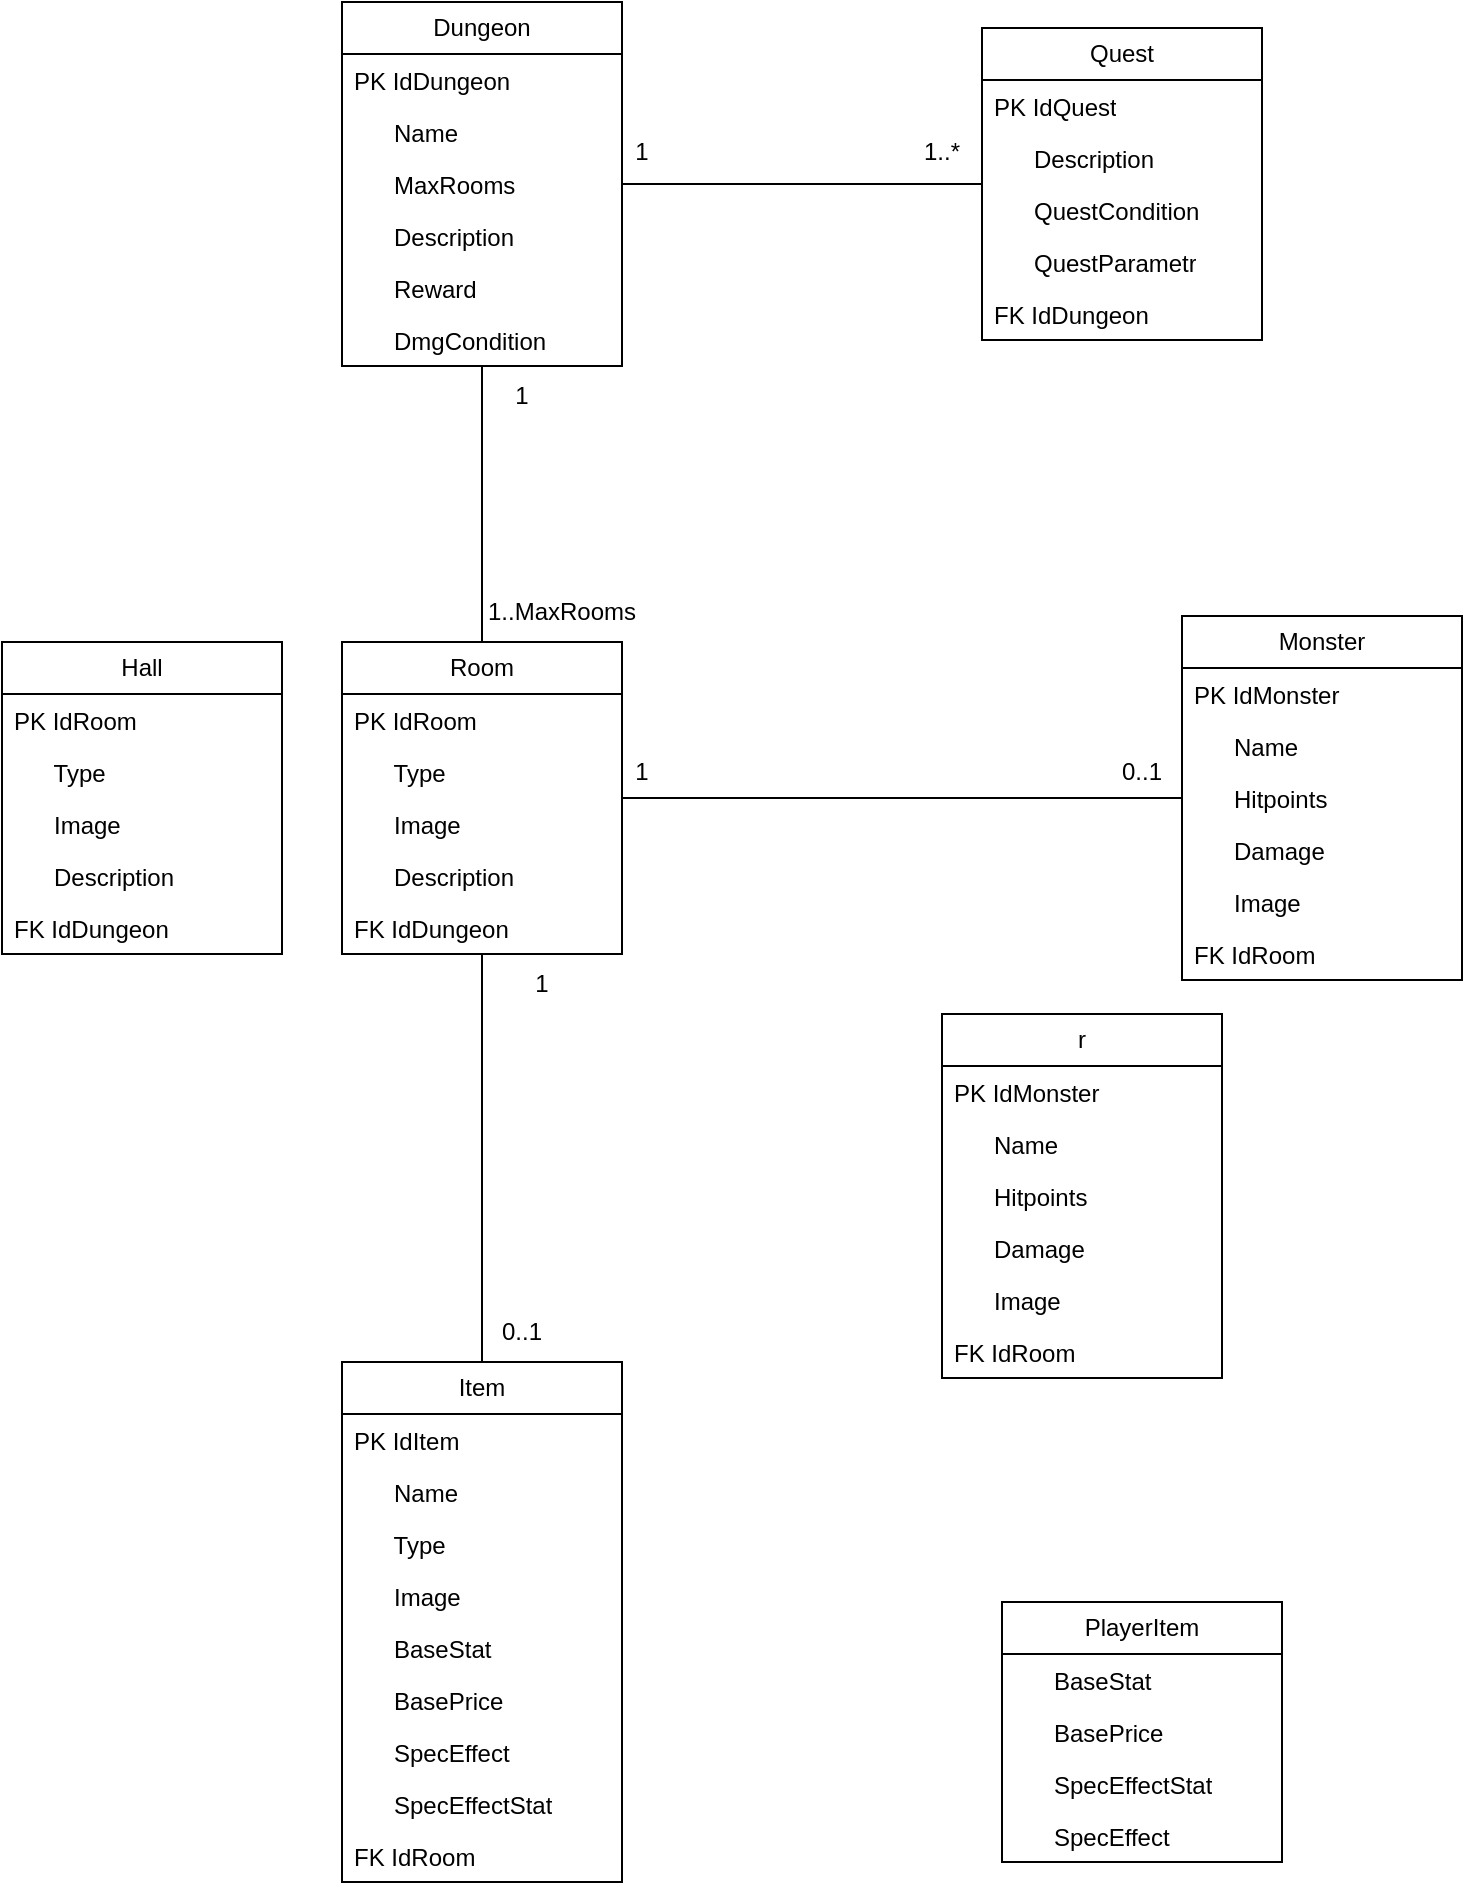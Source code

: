 <mxfile version="25.0.3">
  <diagram name="Stránka-1" id="OFlJJj9IJB6V51EGAcn_">
    <mxGraphModel dx="558" dy="927" grid="1" gridSize="10" guides="1" tooltips="1" connect="1" arrows="1" fold="1" page="1" pageScale="1" pageWidth="827" pageHeight="1169" math="0" shadow="0">
      <root>
        <mxCell id="0" />
        <mxCell id="1" parent="0" />
        <mxCell id="SmGAMTmKKkEDDtvhA5Ul-1" value="Dungeon" style="swimlane;fontStyle=0;childLayout=stackLayout;horizontal=1;startSize=26;fillColor=none;horizontalStack=0;resizeParent=1;resizeParentMax=0;resizeLast=0;collapsible=1;marginBottom=0;whiteSpace=wrap;html=1;" vertex="1" parent="1">
          <mxGeometry x="180" y="90" width="140" height="182" as="geometry" />
        </mxCell>
        <mxCell id="SmGAMTmKKkEDDtvhA5Ul-2" value="PK IdDungeon" style="text;strokeColor=none;fillColor=none;align=left;verticalAlign=top;spacingLeft=4;spacingRight=4;overflow=hidden;rotatable=0;points=[[0,0.5],[1,0.5]];portConstraint=eastwest;whiteSpace=wrap;html=1;" vertex="1" parent="SmGAMTmKKkEDDtvhA5Ul-1">
          <mxGeometry y="26" width="140" height="26" as="geometry" />
        </mxCell>
        <mxCell id="SmGAMTmKKkEDDtvhA5Ul-3" value="&amp;nbsp; &amp;nbsp; &amp;nbsp; Name" style="text;strokeColor=none;fillColor=none;align=left;verticalAlign=top;spacingLeft=4;spacingRight=4;overflow=hidden;rotatable=0;points=[[0,0.5],[1,0.5]];portConstraint=eastwest;whiteSpace=wrap;html=1;" vertex="1" parent="SmGAMTmKKkEDDtvhA5Ul-1">
          <mxGeometry y="52" width="140" height="26" as="geometry" />
        </mxCell>
        <mxCell id="SmGAMTmKKkEDDtvhA5Ul-5" value="&amp;nbsp; &amp;nbsp; &amp;nbsp; MaxRooms" style="text;strokeColor=none;fillColor=none;align=left;verticalAlign=top;spacingLeft=4;spacingRight=4;overflow=hidden;rotatable=0;points=[[0,0.5],[1,0.5]];portConstraint=eastwest;whiteSpace=wrap;html=1;" vertex="1" parent="SmGAMTmKKkEDDtvhA5Ul-1">
          <mxGeometry y="78" width="140" height="26" as="geometry" />
        </mxCell>
        <mxCell id="SmGAMTmKKkEDDtvhA5Ul-6" value="&amp;nbsp; &amp;nbsp; &amp;nbsp; Description" style="text;strokeColor=none;fillColor=none;align=left;verticalAlign=top;spacingLeft=4;spacingRight=4;overflow=hidden;rotatable=0;points=[[0,0.5],[1,0.5]];portConstraint=eastwest;whiteSpace=wrap;html=1;" vertex="1" parent="SmGAMTmKKkEDDtvhA5Ul-1">
          <mxGeometry y="104" width="140" height="26" as="geometry" />
        </mxCell>
        <mxCell id="SmGAMTmKKkEDDtvhA5Ul-14" value="&amp;nbsp; &amp;nbsp; &amp;nbsp; Reward" style="text;strokeColor=none;fillColor=none;align=left;verticalAlign=top;spacingLeft=4;spacingRight=4;overflow=hidden;rotatable=0;points=[[0,0.5],[1,0.5]];portConstraint=eastwest;whiteSpace=wrap;html=1;" vertex="1" parent="SmGAMTmKKkEDDtvhA5Ul-1">
          <mxGeometry y="130" width="140" height="26" as="geometry" />
        </mxCell>
        <mxCell id="SmGAMTmKKkEDDtvhA5Ul-15" value="&amp;nbsp; &amp;nbsp; &amp;nbsp; DmgCondition" style="text;strokeColor=none;fillColor=none;align=left;verticalAlign=top;spacingLeft=4;spacingRight=4;overflow=hidden;rotatable=0;points=[[0,0.5],[1,0.5]];portConstraint=eastwest;whiteSpace=wrap;html=1;" vertex="1" parent="SmGAMTmKKkEDDtvhA5Ul-1">
          <mxGeometry y="156" width="140" height="26" as="geometry" />
        </mxCell>
        <mxCell id="SmGAMTmKKkEDDtvhA5Ul-7" value="Room" style="swimlane;fontStyle=0;childLayout=stackLayout;horizontal=1;startSize=26;fillColor=none;horizontalStack=0;resizeParent=1;resizeParentMax=0;resizeLast=0;collapsible=1;marginBottom=0;whiteSpace=wrap;html=1;" vertex="1" parent="1">
          <mxGeometry x="180" y="410" width="140" height="156" as="geometry" />
        </mxCell>
        <mxCell id="SmGAMTmKKkEDDtvhA5Ul-8" value="PK IdRoom" style="text;strokeColor=none;fillColor=none;align=left;verticalAlign=top;spacingLeft=4;spacingRight=4;overflow=hidden;rotatable=0;points=[[0,0.5],[1,0.5]];portConstraint=eastwest;whiteSpace=wrap;html=1;" vertex="1" parent="SmGAMTmKKkEDDtvhA5Ul-7">
          <mxGeometry y="26" width="140" height="26" as="geometry" />
        </mxCell>
        <mxCell id="SmGAMTmKKkEDDtvhA5Ul-9" value="&amp;nbsp; &amp;nbsp; &amp;nbsp; Type" style="text;strokeColor=none;fillColor=none;align=left;verticalAlign=top;spacingLeft=4;spacingRight=4;overflow=hidden;rotatable=0;points=[[0,0.5],[1,0.5]];portConstraint=eastwest;whiteSpace=wrap;html=1;" vertex="1" parent="SmGAMTmKKkEDDtvhA5Ul-7">
          <mxGeometry y="52" width="140" height="26" as="geometry" />
        </mxCell>
        <mxCell id="SmGAMTmKKkEDDtvhA5Ul-10" value="&amp;nbsp; &amp;nbsp; &amp;nbsp; Image" style="text;strokeColor=none;fillColor=none;align=left;verticalAlign=top;spacingLeft=4;spacingRight=4;overflow=hidden;rotatable=0;points=[[0,0.5],[1,0.5]];portConstraint=eastwest;whiteSpace=wrap;html=1;" vertex="1" parent="SmGAMTmKKkEDDtvhA5Ul-7">
          <mxGeometry y="78" width="140" height="26" as="geometry" />
        </mxCell>
        <mxCell id="SmGAMTmKKkEDDtvhA5Ul-11" value="&amp;nbsp; &amp;nbsp; &amp;nbsp; Description" style="text;strokeColor=none;fillColor=none;align=left;verticalAlign=top;spacingLeft=4;spacingRight=4;overflow=hidden;rotatable=0;points=[[0,0.5],[1,0.5]];portConstraint=eastwest;whiteSpace=wrap;html=1;" vertex="1" parent="SmGAMTmKKkEDDtvhA5Ul-7">
          <mxGeometry y="104" width="140" height="26" as="geometry" />
        </mxCell>
        <mxCell id="SmGAMTmKKkEDDtvhA5Ul-13" value="FK IdDungeon" style="text;strokeColor=none;fillColor=none;align=left;verticalAlign=top;spacingLeft=4;spacingRight=4;overflow=hidden;rotatable=0;points=[[0,0.5],[1,0.5]];portConstraint=eastwest;whiteSpace=wrap;html=1;" vertex="1" parent="SmGAMTmKKkEDDtvhA5Ul-7">
          <mxGeometry y="130" width="140" height="26" as="geometry" />
        </mxCell>
        <mxCell id="SmGAMTmKKkEDDtvhA5Ul-16" value="" style="endArrow=none;html=1;rounded=0;" edge="1" parent="1" source="SmGAMTmKKkEDDtvhA5Ul-7" target="SmGAMTmKKkEDDtvhA5Ul-1">
          <mxGeometry width="50" height="50" relative="1" as="geometry">
            <mxPoint x="220" y="360" as="sourcePoint" />
            <mxPoint x="270" y="310" as="targetPoint" />
          </mxGeometry>
        </mxCell>
        <mxCell id="SmGAMTmKKkEDDtvhA5Ul-17" value="1" style="text;html=1;align=center;verticalAlign=middle;whiteSpace=wrap;rounded=0;" vertex="1" parent="1">
          <mxGeometry x="240" y="272" width="60" height="30" as="geometry" />
        </mxCell>
        <mxCell id="SmGAMTmKKkEDDtvhA5Ul-18" value="1..MaxRooms" style="text;html=1;align=center;verticalAlign=middle;whiteSpace=wrap;rounded=0;" vertex="1" parent="1">
          <mxGeometry x="260" y="380" width="60" height="30" as="geometry" />
        </mxCell>
        <mxCell id="SmGAMTmKKkEDDtvhA5Ul-19" value="Monster" style="swimlane;fontStyle=0;childLayout=stackLayout;horizontal=1;startSize=26;fillColor=none;horizontalStack=0;resizeParent=1;resizeParentMax=0;resizeLast=0;collapsible=1;marginBottom=0;whiteSpace=wrap;html=1;" vertex="1" parent="1">
          <mxGeometry x="600" y="397" width="140" height="182" as="geometry" />
        </mxCell>
        <mxCell id="SmGAMTmKKkEDDtvhA5Ul-20" value="PK IdMonster" style="text;strokeColor=none;fillColor=none;align=left;verticalAlign=top;spacingLeft=4;spacingRight=4;overflow=hidden;rotatable=0;points=[[0,0.5],[1,0.5]];portConstraint=eastwest;whiteSpace=wrap;html=1;" vertex="1" parent="SmGAMTmKKkEDDtvhA5Ul-19">
          <mxGeometry y="26" width="140" height="26" as="geometry" />
        </mxCell>
        <mxCell id="SmGAMTmKKkEDDtvhA5Ul-21" value="&amp;nbsp; &amp;nbsp; &amp;nbsp; Name" style="text;strokeColor=none;fillColor=none;align=left;verticalAlign=top;spacingLeft=4;spacingRight=4;overflow=hidden;rotatable=0;points=[[0,0.5],[1,0.5]];portConstraint=eastwest;whiteSpace=wrap;html=1;" vertex="1" parent="SmGAMTmKKkEDDtvhA5Ul-19">
          <mxGeometry y="52" width="140" height="26" as="geometry" />
        </mxCell>
        <mxCell id="SmGAMTmKKkEDDtvhA5Ul-22" value="&amp;nbsp; &amp;nbsp; &amp;nbsp; Hitpoints" style="text;strokeColor=none;fillColor=none;align=left;verticalAlign=top;spacingLeft=4;spacingRight=4;overflow=hidden;rotatable=0;points=[[0,0.5],[1,0.5]];portConstraint=eastwest;whiteSpace=wrap;html=1;" vertex="1" parent="SmGAMTmKKkEDDtvhA5Ul-19">
          <mxGeometry y="78" width="140" height="26" as="geometry" />
        </mxCell>
        <mxCell id="SmGAMTmKKkEDDtvhA5Ul-25" value="&amp;nbsp; &amp;nbsp; &amp;nbsp; Damage" style="text;strokeColor=none;fillColor=none;align=left;verticalAlign=top;spacingLeft=4;spacingRight=4;overflow=hidden;rotatable=0;points=[[0,0.5],[1,0.5]];portConstraint=eastwest;whiteSpace=wrap;html=1;" vertex="1" parent="SmGAMTmKKkEDDtvhA5Ul-19">
          <mxGeometry y="104" width="140" height="26" as="geometry" />
        </mxCell>
        <mxCell id="SmGAMTmKKkEDDtvhA5Ul-23" value="&amp;nbsp; &amp;nbsp; &amp;nbsp; Image" style="text;strokeColor=none;fillColor=none;align=left;verticalAlign=top;spacingLeft=4;spacingRight=4;overflow=hidden;rotatable=0;points=[[0,0.5],[1,0.5]];portConstraint=eastwest;whiteSpace=wrap;html=1;" vertex="1" parent="SmGAMTmKKkEDDtvhA5Ul-19">
          <mxGeometry y="130" width="140" height="26" as="geometry" />
        </mxCell>
        <mxCell id="SmGAMTmKKkEDDtvhA5Ul-24" value="FK IdRoom" style="text;strokeColor=none;fillColor=none;align=left;verticalAlign=top;spacingLeft=4;spacingRight=4;overflow=hidden;rotatable=0;points=[[0,0.5],[1,0.5]];portConstraint=eastwest;whiteSpace=wrap;html=1;" vertex="1" parent="SmGAMTmKKkEDDtvhA5Ul-19">
          <mxGeometry y="156" width="140" height="26" as="geometry" />
        </mxCell>
        <mxCell id="SmGAMTmKKkEDDtvhA5Ul-26" value="" style="endArrow=none;html=1;rounded=0;" edge="1" parent="1" source="SmGAMTmKKkEDDtvhA5Ul-7" target="SmGAMTmKKkEDDtvhA5Ul-19">
          <mxGeometry width="50" height="50" relative="1" as="geometry">
            <mxPoint x="450" y="510" as="sourcePoint" />
            <mxPoint x="500" y="460" as="targetPoint" />
          </mxGeometry>
        </mxCell>
        <mxCell id="SmGAMTmKKkEDDtvhA5Ul-27" value="1" style="text;html=1;align=center;verticalAlign=middle;whiteSpace=wrap;rounded=0;" vertex="1" parent="1">
          <mxGeometry x="300" y="460" width="60" height="30" as="geometry" />
        </mxCell>
        <mxCell id="SmGAMTmKKkEDDtvhA5Ul-28" value="0..1" style="text;html=1;align=center;verticalAlign=middle;whiteSpace=wrap;rounded=0;" vertex="1" parent="1">
          <mxGeometry x="550" y="460" width="60" height="30" as="geometry" />
        </mxCell>
        <mxCell id="SmGAMTmKKkEDDtvhA5Ul-29" value="Quest" style="swimlane;fontStyle=0;childLayout=stackLayout;horizontal=1;startSize=26;fillColor=none;horizontalStack=0;resizeParent=1;resizeParentMax=0;resizeLast=0;collapsible=1;marginBottom=0;whiteSpace=wrap;html=1;" vertex="1" parent="1">
          <mxGeometry x="500" y="103" width="140" height="156" as="geometry" />
        </mxCell>
        <mxCell id="SmGAMTmKKkEDDtvhA5Ul-30" value="PK IdQuest" style="text;strokeColor=none;fillColor=none;align=left;verticalAlign=top;spacingLeft=4;spacingRight=4;overflow=hidden;rotatable=0;points=[[0,0.5],[1,0.5]];portConstraint=eastwest;whiteSpace=wrap;html=1;" vertex="1" parent="SmGAMTmKKkEDDtvhA5Ul-29">
          <mxGeometry y="26" width="140" height="26" as="geometry" />
        </mxCell>
        <mxCell id="SmGAMTmKKkEDDtvhA5Ul-32" value="&amp;nbsp; &amp;nbsp; &amp;nbsp; Description" style="text;strokeColor=none;fillColor=none;align=left;verticalAlign=top;spacingLeft=4;spacingRight=4;overflow=hidden;rotatable=0;points=[[0,0.5],[1,0.5]];portConstraint=eastwest;whiteSpace=wrap;html=1;" vertex="1" parent="SmGAMTmKKkEDDtvhA5Ul-29">
          <mxGeometry y="52" width="140" height="26" as="geometry" />
        </mxCell>
        <mxCell id="SmGAMTmKKkEDDtvhA5Ul-33" value="&amp;nbsp; &amp;nbsp; &amp;nbsp; QuestCondition" style="text;strokeColor=none;fillColor=none;align=left;verticalAlign=top;spacingLeft=4;spacingRight=4;overflow=hidden;rotatable=0;points=[[0,0.5],[1,0.5]];portConstraint=eastwest;whiteSpace=wrap;html=1;" vertex="1" parent="SmGAMTmKKkEDDtvhA5Ul-29">
          <mxGeometry y="78" width="140" height="26" as="geometry" />
        </mxCell>
        <mxCell id="SmGAMTmKKkEDDtvhA5Ul-45" value="&amp;nbsp; &amp;nbsp; &amp;nbsp; QuestParametr" style="text;strokeColor=none;fillColor=none;align=left;verticalAlign=top;spacingLeft=4;spacingRight=4;overflow=hidden;rotatable=0;points=[[0,0.5],[1,0.5]];portConstraint=eastwest;whiteSpace=wrap;html=1;" vertex="1" parent="SmGAMTmKKkEDDtvhA5Ul-29">
          <mxGeometry y="104" width="140" height="26" as="geometry" />
        </mxCell>
        <mxCell id="SmGAMTmKKkEDDtvhA5Ul-34" value="FK IdDungeon" style="text;strokeColor=none;fillColor=none;align=left;verticalAlign=top;spacingLeft=4;spacingRight=4;overflow=hidden;rotatable=0;points=[[0,0.5],[1,0.5]];portConstraint=eastwest;whiteSpace=wrap;html=1;" vertex="1" parent="SmGAMTmKKkEDDtvhA5Ul-29">
          <mxGeometry y="130" width="140" height="26" as="geometry" />
        </mxCell>
        <mxCell id="SmGAMTmKKkEDDtvhA5Ul-35" value="" style="endArrow=none;html=1;rounded=0;" edge="1" parent="1" source="SmGAMTmKKkEDDtvhA5Ul-1" target="SmGAMTmKKkEDDtvhA5Ul-29">
          <mxGeometry width="50" height="50" relative="1" as="geometry">
            <mxPoint x="370" y="150" as="sourcePoint" />
            <mxPoint x="420" y="100" as="targetPoint" />
          </mxGeometry>
        </mxCell>
        <mxCell id="SmGAMTmKKkEDDtvhA5Ul-36" value="1" style="text;html=1;align=center;verticalAlign=middle;whiteSpace=wrap;rounded=0;" vertex="1" parent="1">
          <mxGeometry x="300" y="150" width="60" height="30" as="geometry" />
        </mxCell>
        <mxCell id="SmGAMTmKKkEDDtvhA5Ul-37" value="1..*" style="text;html=1;align=center;verticalAlign=middle;whiteSpace=wrap;rounded=0;" vertex="1" parent="1">
          <mxGeometry x="450" y="150" width="60" height="30" as="geometry" />
        </mxCell>
        <mxCell id="SmGAMTmKKkEDDtvhA5Ul-38" value="Item" style="swimlane;fontStyle=0;childLayout=stackLayout;horizontal=1;startSize=26;fillColor=none;horizontalStack=0;resizeParent=1;resizeParentMax=0;resizeLast=0;collapsible=1;marginBottom=0;whiteSpace=wrap;html=1;" vertex="1" parent="1">
          <mxGeometry x="180" y="770" width="140" height="260" as="geometry" />
        </mxCell>
        <mxCell id="SmGAMTmKKkEDDtvhA5Ul-39" value="PK IdItem" style="text;strokeColor=none;fillColor=none;align=left;verticalAlign=top;spacingLeft=4;spacingRight=4;overflow=hidden;rotatable=0;points=[[0,0.5],[1,0.5]];portConstraint=eastwest;whiteSpace=wrap;html=1;" vertex="1" parent="SmGAMTmKKkEDDtvhA5Ul-38">
          <mxGeometry y="26" width="140" height="26" as="geometry" />
        </mxCell>
        <mxCell id="SmGAMTmKKkEDDtvhA5Ul-40" value="&amp;nbsp; &amp;nbsp; &amp;nbsp; Name" style="text;strokeColor=none;fillColor=none;align=left;verticalAlign=top;spacingLeft=4;spacingRight=4;overflow=hidden;rotatable=0;points=[[0,0.5],[1,0.5]];portConstraint=eastwest;whiteSpace=wrap;html=1;" vertex="1" parent="SmGAMTmKKkEDDtvhA5Ul-38">
          <mxGeometry y="52" width="140" height="26" as="geometry" />
        </mxCell>
        <mxCell id="SmGAMTmKKkEDDtvhA5Ul-41" value="&amp;nbsp; &amp;nbsp; &amp;nbsp; Type" style="text;strokeColor=none;fillColor=none;align=left;verticalAlign=top;spacingLeft=4;spacingRight=4;overflow=hidden;rotatable=0;points=[[0,0.5],[1,0.5]];portConstraint=eastwest;whiteSpace=wrap;html=1;" vertex="1" parent="SmGAMTmKKkEDDtvhA5Ul-38">
          <mxGeometry y="78" width="140" height="26" as="geometry" />
        </mxCell>
        <mxCell id="SmGAMTmKKkEDDtvhA5Ul-42" value="&amp;nbsp; &amp;nbsp; &amp;nbsp; Image" style="text;strokeColor=none;fillColor=none;align=left;verticalAlign=top;spacingLeft=4;spacingRight=4;overflow=hidden;rotatable=0;points=[[0,0.5],[1,0.5]];portConstraint=eastwest;whiteSpace=wrap;html=1;" vertex="1" parent="SmGAMTmKKkEDDtvhA5Ul-38">
          <mxGeometry y="104" width="140" height="26" as="geometry" />
        </mxCell>
        <mxCell id="SmGAMTmKKkEDDtvhA5Ul-46" value="&amp;nbsp; &amp;nbsp; &amp;nbsp; BaseStat" style="text;strokeColor=none;fillColor=none;align=left;verticalAlign=top;spacingLeft=4;spacingRight=4;overflow=hidden;rotatable=0;points=[[0,0.5],[1,0.5]];portConstraint=eastwest;whiteSpace=wrap;html=1;" vertex="1" parent="SmGAMTmKKkEDDtvhA5Ul-38">
          <mxGeometry y="130" width="140" height="26" as="geometry" />
        </mxCell>
        <mxCell id="SmGAMTmKKkEDDtvhA5Ul-44" value="&amp;nbsp; &amp;nbsp; &amp;nbsp; BasePrice" style="text;strokeColor=none;fillColor=none;align=left;verticalAlign=top;spacingLeft=4;spacingRight=4;overflow=hidden;rotatable=0;points=[[0,0.5],[1,0.5]];portConstraint=eastwest;whiteSpace=wrap;html=1;" vertex="1" parent="SmGAMTmKKkEDDtvhA5Ul-38">
          <mxGeometry y="156" width="140" height="26" as="geometry" />
        </mxCell>
        <mxCell id="SmGAMTmKKkEDDtvhA5Ul-47" value="&amp;nbsp; &amp;nbsp; &amp;nbsp; SpecEffect" style="text;strokeColor=none;fillColor=none;align=left;verticalAlign=top;spacingLeft=4;spacingRight=4;overflow=hidden;rotatable=0;points=[[0,0.5],[1,0.5]];portConstraint=eastwest;whiteSpace=wrap;html=1;" vertex="1" parent="SmGAMTmKKkEDDtvhA5Ul-38">
          <mxGeometry y="182" width="140" height="26" as="geometry" />
        </mxCell>
        <mxCell id="SmGAMTmKKkEDDtvhA5Ul-48" value="&amp;nbsp; &amp;nbsp; &amp;nbsp; SpecEffectStat" style="text;strokeColor=none;fillColor=none;align=left;verticalAlign=top;spacingLeft=4;spacingRight=4;overflow=hidden;rotatable=0;points=[[0,0.5],[1,0.5]];portConstraint=eastwest;whiteSpace=wrap;html=1;" vertex="1" parent="SmGAMTmKKkEDDtvhA5Ul-38">
          <mxGeometry y="208" width="140" height="26" as="geometry" />
        </mxCell>
        <mxCell id="SmGAMTmKKkEDDtvhA5Ul-43" value="FK IdRoom" style="text;strokeColor=none;fillColor=none;align=left;verticalAlign=top;spacingLeft=4;spacingRight=4;overflow=hidden;rotatable=0;points=[[0,0.5],[1,0.5]];portConstraint=eastwest;whiteSpace=wrap;html=1;" vertex="1" parent="SmGAMTmKKkEDDtvhA5Ul-38">
          <mxGeometry y="234" width="140" height="26" as="geometry" />
        </mxCell>
        <mxCell id="SmGAMTmKKkEDDtvhA5Ul-57" value="" style="endArrow=none;html=1;rounded=0;" edge="1" parent="1" source="SmGAMTmKKkEDDtvhA5Ul-38" target="SmGAMTmKKkEDDtvhA5Ul-7">
          <mxGeometry width="50" height="50" relative="1" as="geometry">
            <mxPoint x="230" y="670" as="sourcePoint" />
            <mxPoint x="280" y="620" as="targetPoint" />
          </mxGeometry>
        </mxCell>
        <mxCell id="SmGAMTmKKkEDDtvhA5Ul-59" value="1" style="text;html=1;align=center;verticalAlign=middle;whiteSpace=wrap;rounded=0;" vertex="1" parent="1">
          <mxGeometry x="250" y="566" width="60" height="30" as="geometry" />
        </mxCell>
        <mxCell id="SmGAMTmKKkEDDtvhA5Ul-60" value="0..1" style="text;html=1;align=center;verticalAlign=middle;whiteSpace=wrap;rounded=0;" vertex="1" parent="1">
          <mxGeometry x="240" y="740" width="60" height="30" as="geometry" />
        </mxCell>
        <mxCell id="SmGAMTmKKkEDDtvhA5Ul-63" value="r" style="swimlane;fontStyle=0;childLayout=stackLayout;horizontal=1;startSize=26;fillColor=none;horizontalStack=0;resizeParent=1;resizeParentMax=0;resizeLast=0;collapsible=1;marginBottom=0;whiteSpace=wrap;html=1;" vertex="1" parent="1">
          <mxGeometry x="480" y="596" width="140" height="182" as="geometry" />
        </mxCell>
        <mxCell id="SmGAMTmKKkEDDtvhA5Ul-64" value="PK IdMonster" style="text;strokeColor=none;fillColor=none;align=left;verticalAlign=top;spacingLeft=4;spacingRight=4;overflow=hidden;rotatable=0;points=[[0,0.5],[1,0.5]];portConstraint=eastwest;whiteSpace=wrap;html=1;" vertex="1" parent="SmGAMTmKKkEDDtvhA5Ul-63">
          <mxGeometry y="26" width="140" height="26" as="geometry" />
        </mxCell>
        <mxCell id="SmGAMTmKKkEDDtvhA5Ul-65" value="&amp;nbsp; &amp;nbsp; &amp;nbsp; Name" style="text;strokeColor=none;fillColor=none;align=left;verticalAlign=top;spacingLeft=4;spacingRight=4;overflow=hidden;rotatable=0;points=[[0,0.5],[1,0.5]];portConstraint=eastwest;whiteSpace=wrap;html=1;" vertex="1" parent="SmGAMTmKKkEDDtvhA5Ul-63">
          <mxGeometry y="52" width="140" height="26" as="geometry" />
        </mxCell>
        <mxCell id="SmGAMTmKKkEDDtvhA5Ul-66" value="&amp;nbsp; &amp;nbsp; &amp;nbsp; Hitpoints" style="text;strokeColor=none;fillColor=none;align=left;verticalAlign=top;spacingLeft=4;spacingRight=4;overflow=hidden;rotatable=0;points=[[0,0.5],[1,0.5]];portConstraint=eastwest;whiteSpace=wrap;html=1;" vertex="1" parent="SmGAMTmKKkEDDtvhA5Ul-63">
          <mxGeometry y="78" width="140" height="26" as="geometry" />
        </mxCell>
        <mxCell id="SmGAMTmKKkEDDtvhA5Ul-67" value="&amp;nbsp; &amp;nbsp; &amp;nbsp; Damage" style="text;strokeColor=none;fillColor=none;align=left;verticalAlign=top;spacingLeft=4;spacingRight=4;overflow=hidden;rotatable=0;points=[[0,0.5],[1,0.5]];portConstraint=eastwest;whiteSpace=wrap;html=1;" vertex="1" parent="SmGAMTmKKkEDDtvhA5Ul-63">
          <mxGeometry y="104" width="140" height="26" as="geometry" />
        </mxCell>
        <mxCell id="SmGAMTmKKkEDDtvhA5Ul-68" value="&amp;nbsp; &amp;nbsp; &amp;nbsp; Image" style="text;strokeColor=none;fillColor=none;align=left;verticalAlign=top;spacingLeft=4;spacingRight=4;overflow=hidden;rotatable=0;points=[[0,0.5],[1,0.5]];portConstraint=eastwest;whiteSpace=wrap;html=1;" vertex="1" parent="SmGAMTmKKkEDDtvhA5Ul-63">
          <mxGeometry y="130" width="140" height="26" as="geometry" />
        </mxCell>
        <mxCell id="SmGAMTmKKkEDDtvhA5Ul-69" value="FK IdRoom" style="text;strokeColor=none;fillColor=none;align=left;verticalAlign=top;spacingLeft=4;spacingRight=4;overflow=hidden;rotatable=0;points=[[0,0.5],[1,0.5]];portConstraint=eastwest;whiteSpace=wrap;html=1;" vertex="1" parent="SmGAMTmKKkEDDtvhA5Ul-63">
          <mxGeometry y="156" width="140" height="26" as="geometry" />
        </mxCell>
        <mxCell id="SmGAMTmKKkEDDtvhA5Ul-70" value="PlayerItem" style="swimlane;fontStyle=0;childLayout=stackLayout;horizontal=1;startSize=26;fillColor=none;horizontalStack=0;resizeParent=1;resizeParentMax=0;resizeLast=0;collapsible=1;marginBottom=0;whiteSpace=wrap;html=1;" vertex="1" parent="1">
          <mxGeometry x="510" y="890" width="140" height="130" as="geometry" />
        </mxCell>
        <mxCell id="SmGAMTmKKkEDDtvhA5Ul-78" value="&amp;nbsp; &amp;nbsp; &amp;nbsp; BaseStat" style="text;strokeColor=none;fillColor=none;align=left;verticalAlign=top;spacingLeft=4;spacingRight=4;overflow=hidden;rotatable=0;points=[[0,0.5],[1,0.5]];portConstraint=eastwest;whiteSpace=wrap;html=1;" vertex="1" parent="SmGAMTmKKkEDDtvhA5Ul-70">
          <mxGeometry y="26" width="140" height="26" as="geometry" />
        </mxCell>
        <mxCell id="SmGAMTmKKkEDDtvhA5Ul-79" value="&amp;nbsp; &amp;nbsp; &amp;nbsp; BasePrice" style="text;strokeColor=none;fillColor=none;align=left;verticalAlign=top;spacingLeft=4;spacingRight=4;overflow=hidden;rotatable=0;points=[[0,0.5],[1,0.5]];portConstraint=eastwest;whiteSpace=wrap;html=1;" vertex="1" parent="SmGAMTmKKkEDDtvhA5Ul-70">
          <mxGeometry y="52" width="140" height="26" as="geometry" />
        </mxCell>
        <mxCell id="SmGAMTmKKkEDDtvhA5Ul-81" value="&amp;nbsp; &amp;nbsp; &amp;nbsp; SpecEffectStat" style="text;strokeColor=none;fillColor=none;align=left;verticalAlign=top;spacingLeft=4;spacingRight=4;overflow=hidden;rotatable=0;points=[[0,0.5],[1,0.5]];portConstraint=eastwest;whiteSpace=wrap;html=1;" vertex="1" parent="SmGAMTmKKkEDDtvhA5Ul-70">
          <mxGeometry y="78" width="140" height="26" as="geometry" />
        </mxCell>
        <mxCell id="SmGAMTmKKkEDDtvhA5Ul-80" value="&amp;nbsp; &amp;nbsp; &amp;nbsp; SpecEffect" style="text;strokeColor=none;fillColor=none;align=left;verticalAlign=top;spacingLeft=4;spacingRight=4;overflow=hidden;rotatable=0;points=[[0,0.5],[1,0.5]];portConstraint=eastwest;whiteSpace=wrap;html=1;" vertex="1" parent="SmGAMTmKKkEDDtvhA5Ul-70">
          <mxGeometry y="104" width="140" height="26" as="geometry" />
        </mxCell>
        <mxCell id="SmGAMTmKKkEDDtvhA5Ul-82" value="Hall" style="swimlane;fontStyle=0;childLayout=stackLayout;horizontal=1;startSize=26;fillColor=none;horizontalStack=0;resizeParent=1;resizeParentMax=0;resizeLast=0;collapsible=1;marginBottom=0;whiteSpace=wrap;html=1;" vertex="1" parent="1">
          <mxGeometry x="10" y="410" width="140" height="156" as="geometry" />
        </mxCell>
        <mxCell id="SmGAMTmKKkEDDtvhA5Ul-83" value="PK IdRoom" style="text;strokeColor=none;fillColor=none;align=left;verticalAlign=top;spacingLeft=4;spacingRight=4;overflow=hidden;rotatable=0;points=[[0,0.5],[1,0.5]];portConstraint=eastwest;whiteSpace=wrap;html=1;" vertex="1" parent="SmGAMTmKKkEDDtvhA5Ul-82">
          <mxGeometry y="26" width="140" height="26" as="geometry" />
        </mxCell>
        <mxCell id="SmGAMTmKKkEDDtvhA5Ul-84" value="&amp;nbsp; &amp;nbsp; &amp;nbsp; Type" style="text;strokeColor=none;fillColor=none;align=left;verticalAlign=top;spacingLeft=4;spacingRight=4;overflow=hidden;rotatable=0;points=[[0,0.5],[1,0.5]];portConstraint=eastwest;whiteSpace=wrap;html=1;" vertex="1" parent="SmGAMTmKKkEDDtvhA5Ul-82">
          <mxGeometry y="52" width="140" height="26" as="geometry" />
        </mxCell>
        <mxCell id="SmGAMTmKKkEDDtvhA5Ul-85" value="&amp;nbsp; &amp;nbsp; &amp;nbsp; Image" style="text;strokeColor=none;fillColor=none;align=left;verticalAlign=top;spacingLeft=4;spacingRight=4;overflow=hidden;rotatable=0;points=[[0,0.5],[1,0.5]];portConstraint=eastwest;whiteSpace=wrap;html=1;" vertex="1" parent="SmGAMTmKKkEDDtvhA5Ul-82">
          <mxGeometry y="78" width="140" height="26" as="geometry" />
        </mxCell>
        <mxCell id="SmGAMTmKKkEDDtvhA5Ul-86" value="&amp;nbsp; &amp;nbsp; &amp;nbsp; Description" style="text;strokeColor=none;fillColor=none;align=left;verticalAlign=top;spacingLeft=4;spacingRight=4;overflow=hidden;rotatable=0;points=[[0,0.5],[1,0.5]];portConstraint=eastwest;whiteSpace=wrap;html=1;" vertex="1" parent="SmGAMTmKKkEDDtvhA5Ul-82">
          <mxGeometry y="104" width="140" height="26" as="geometry" />
        </mxCell>
        <mxCell id="SmGAMTmKKkEDDtvhA5Ul-87" value="FK IdDungeon" style="text;strokeColor=none;fillColor=none;align=left;verticalAlign=top;spacingLeft=4;spacingRight=4;overflow=hidden;rotatable=0;points=[[0,0.5],[1,0.5]];portConstraint=eastwest;whiteSpace=wrap;html=1;" vertex="1" parent="SmGAMTmKKkEDDtvhA5Ul-82">
          <mxGeometry y="130" width="140" height="26" as="geometry" />
        </mxCell>
      </root>
    </mxGraphModel>
  </diagram>
</mxfile>
